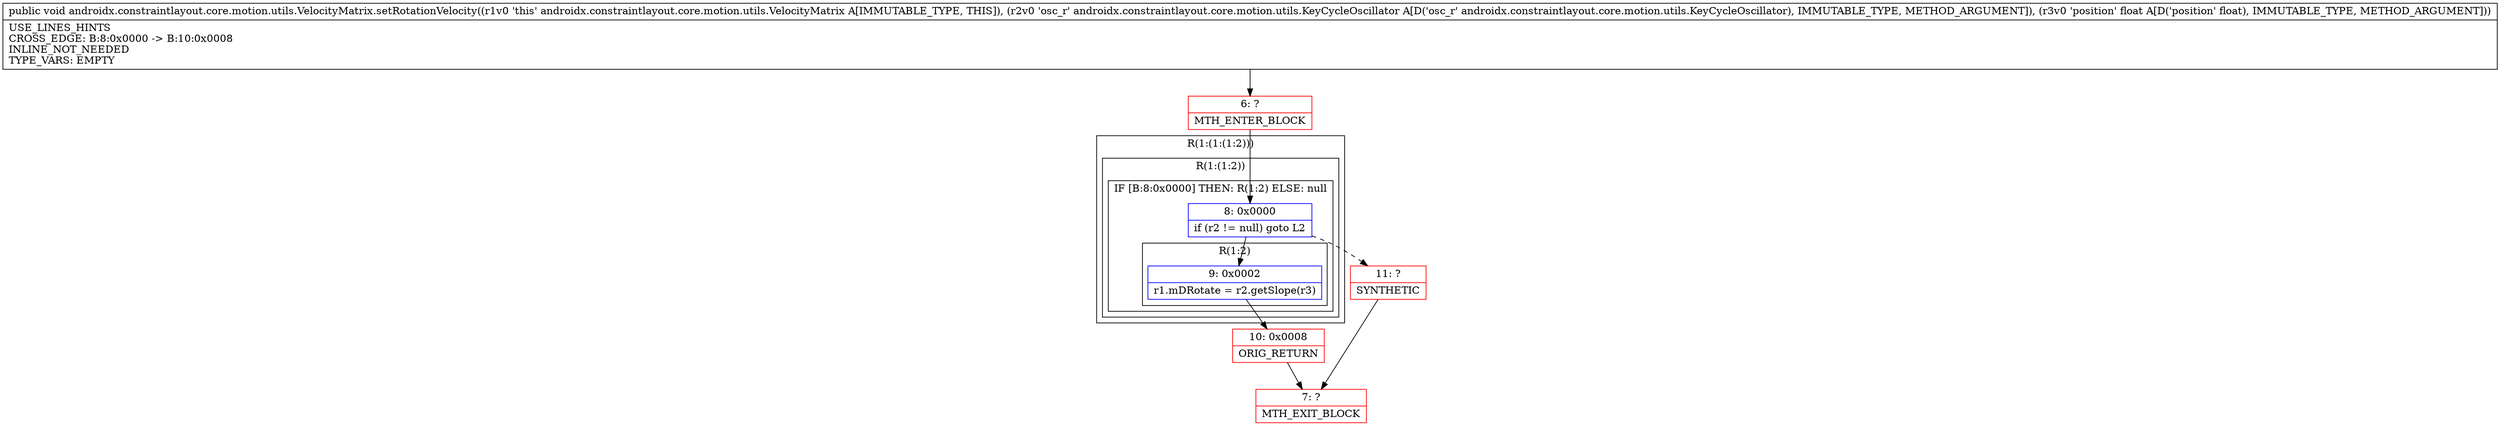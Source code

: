 digraph "CFG forandroidx.constraintlayout.core.motion.utils.VelocityMatrix.setRotationVelocity(Landroidx\/constraintlayout\/core\/motion\/utils\/KeyCycleOscillator;F)V" {
subgraph cluster_Region_1266569512 {
label = "R(1:(1:(1:2)))";
node [shape=record,color=blue];
subgraph cluster_Region_675606276 {
label = "R(1:(1:2))";
node [shape=record,color=blue];
subgraph cluster_IfRegion_1831156121 {
label = "IF [B:8:0x0000] THEN: R(1:2) ELSE: null";
node [shape=record,color=blue];
Node_8 [shape=record,label="{8\:\ 0x0000|if (r2 != null) goto L2\l}"];
subgraph cluster_Region_1597561206 {
label = "R(1:2)";
node [shape=record,color=blue];
Node_9 [shape=record,label="{9\:\ 0x0002|r1.mDRotate = r2.getSlope(r3)\l}"];
}
}
}
}
Node_6 [shape=record,color=red,label="{6\:\ ?|MTH_ENTER_BLOCK\l}"];
Node_10 [shape=record,color=red,label="{10\:\ 0x0008|ORIG_RETURN\l}"];
Node_7 [shape=record,color=red,label="{7\:\ ?|MTH_EXIT_BLOCK\l}"];
Node_11 [shape=record,color=red,label="{11\:\ ?|SYNTHETIC\l}"];
MethodNode[shape=record,label="{public void androidx.constraintlayout.core.motion.utils.VelocityMatrix.setRotationVelocity((r1v0 'this' androidx.constraintlayout.core.motion.utils.VelocityMatrix A[IMMUTABLE_TYPE, THIS]), (r2v0 'osc_r' androidx.constraintlayout.core.motion.utils.KeyCycleOscillator A[D('osc_r' androidx.constraintlayout.core.motion.utils.KeyCycleOscillator), IMMUTABLE_TYPE, METHOD_ARGUMENT]), (r3v0 'position' float A[D('position' float), IMMUTABLE_TYPE, METHOD_ARGUMENT]))  | USE_LINES_HINTS\lCROSS_EDGE: B:8:0x0000 \-\> B:10:0x0008\lINLINE_NOT_NEEDED\lTYPE_VARS: EMPTY\l}"];
MethodNode -> Node_6;Node_8 -> Node_9;
Node_8 -> Node_11[style=dashed];
Node_9 -> Node_10;
Node_6 -> Node_8;
Node_10 -> Node_7;
Node_11 -> Node_7;
}

